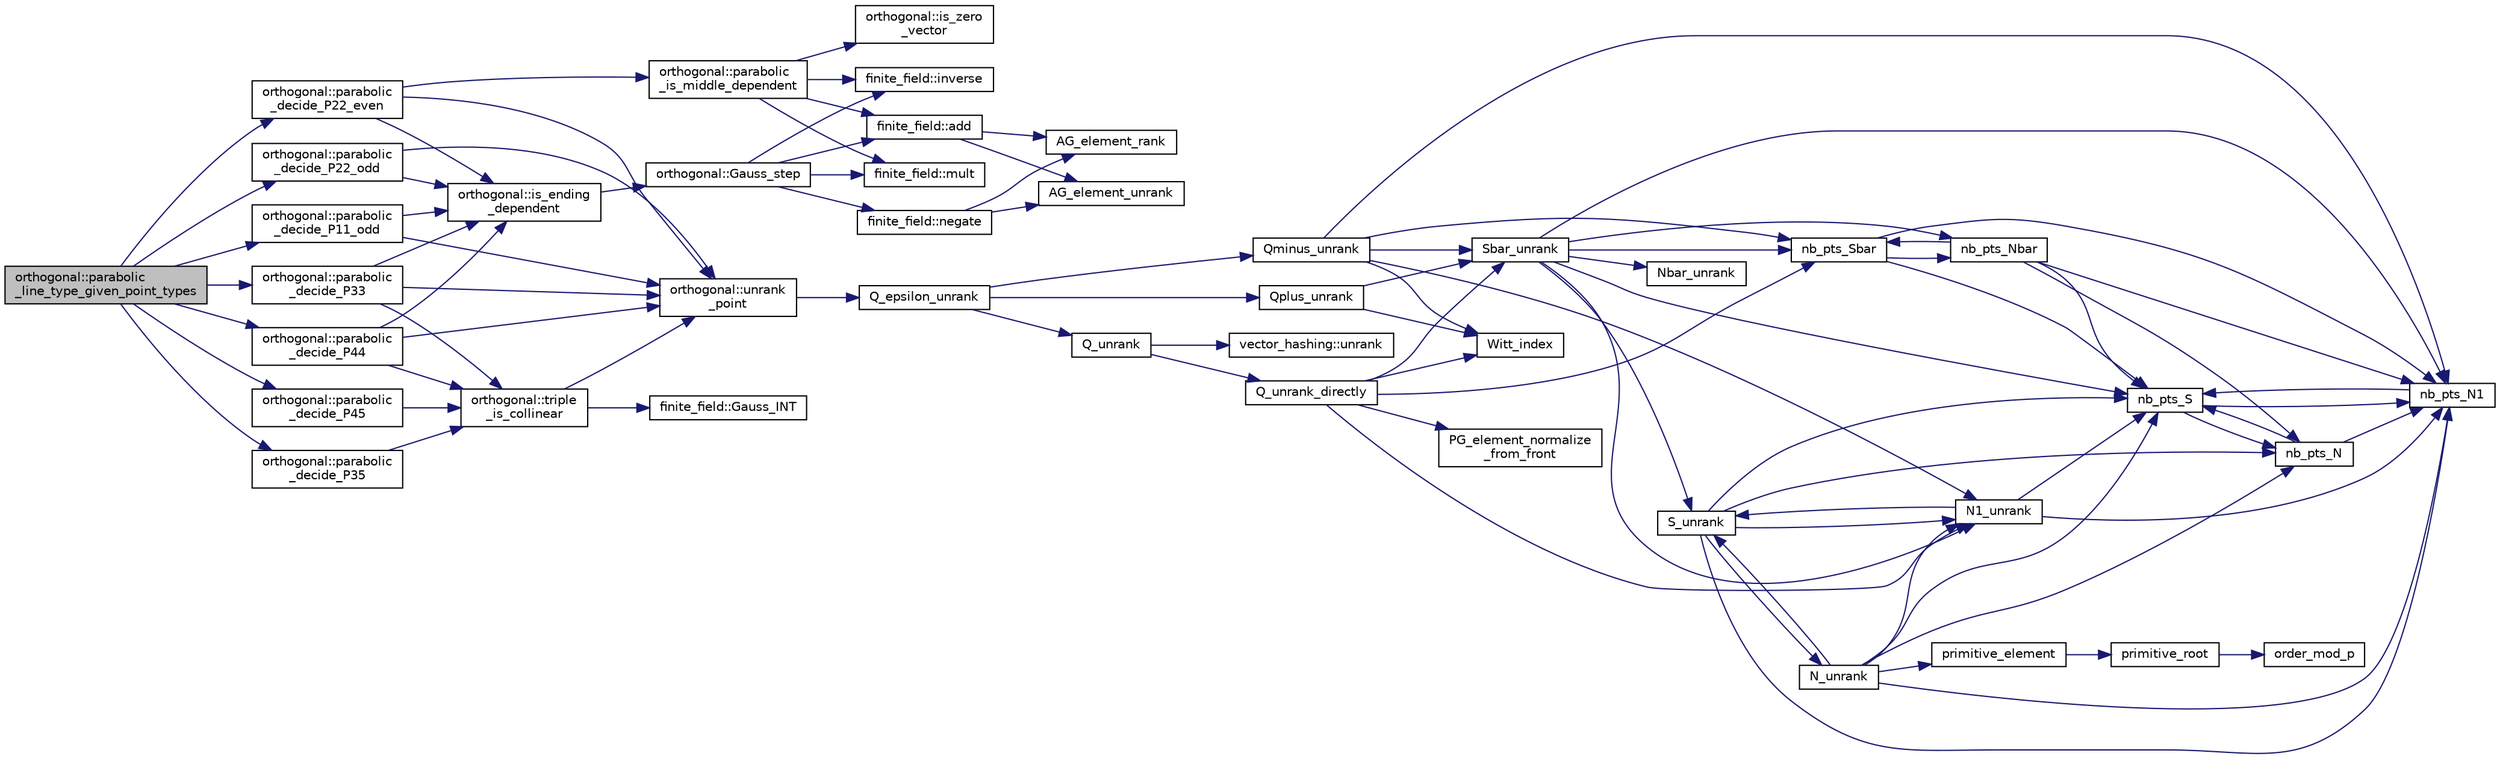 digraph "orthogonal::parabolic_line_type_given_point_types"
{
  edge [fontname="Helvetica",fontsize="10",labelfontname="Helvetica",labelfontsize="10"];
  node [fontname="Helvetica",fontsize="10",shape=record];
  rankdir="LR";
  Node19237 [label="orthogonal::parabolic\l_line_type_given_point_types",height=0.2,width=0.4,color="black", fillcolor="grey75", style="filled", fontcolor="black"];
  Node19237 -> Node19238 [color="midnightblue",fontsize="10",style="solid",fontname="Helvetica"];
  Node19238 [label="orthogonal::parabolic\l_decide_P11_odd",height=0.2,width=0.4,color="black", fillcolor="white", style="filled",URL="$d7/daa/classorthogonal.html#a332147c62a37d11f4c3bbb7e83437e29"];
  Node19238 -> Node19239 [color="midnightblue",fontsize="10",style="solid",fontname="Helvetica"];
  Node19239 [label="orthogonal::unrank\l_point",height=0.2,width=0.4,color="black", fillcolor="white", style="filled",URL="$d7/daa/classorthogonal.html#ab655117100f7c66c19817b84ac5ac0a0"];
  Node19239 -> Node19240 [color="midnightblue",fontsize="10",style="solid",fontname="Helvetica"];
  Node19240 [label="Q_epsilon_unrank",height=0.2,width=0.4,color="black", fillcolor="white", style="filled",URL="$d4/d67/geometry_8h.html#af162c4d30d4a6528299e37551c353e7b"];
  Node19240 -> Node19241 [color="midnightblue",fontsize="10",style="solid",fontname="Helvetica"];
  Node19241 [label="Q_unrank",height=0.2,width=0.4,color="black", fillcolor="white", style="filled",URL="$db/da0/lib_2foundations_2geometry_2orthogonal__points_8_c.html#a6d02923d5b54ef796934e753e6f5b65b"];
  Node19241 -> Node19242 [color="midnightblue",fontsize="10",style="solid",fontname="Helvetica"];
  Node19242 [label="vector_hashing::unrank",height=0.2,width=0.4,color="black", fillcolor="white", style="filled",URL="$d8/daa/classvector__hashing.html#abbebd3a96a6d27a34b9b49af99e2ed3d"];
  Node19241 -> Node19243 [color="midnightblue",fontsize="10",style="solid",fontname="Helvetica"];
  Node19243 [label="Q_unrank_directly",height=0.2,width=0.4,color="black", fillcolor="white", style="filled",URL="$db/da0/lib_2foundations_2geometry_2orthogonal__points_8_c.html#a105e7e72249e78fcf0785c69099d90ce"];
  Node19243 -> Node19244 [color="midnightblue",fontsize="10",style="solid",fontname="Helvetica"];
  Node19244 [label="Witt_index",height=0.2,width=0.4,color="black", fillcolor="white", style="filled",URL="$db/da0/lib_2foundations_2geometry_2orthogonal__points_8_c.html#ab3483ecb9859a6758f82b5327da50534"];
  Node19243 -> Node19245 [color="midnightblue",fontsize="10",style="solid",fontname="Helvetica"];
  Node19245 [label="nb_pts_Sbar",height=0.2,width=0.4,color="black", fillcolor="white", style="filled",URL="$db/da0/lib_2foundations_2geometry_2orthogonal__points_8_c.html#a986dda26505c9934c771578b084f67cc"];
  Node19245 -> Node19246 [color="midnightblue",fontsize="10",style="solid",fontname="Helvetica"];
  Node19246 [label="nb_pts_S",height=0.2,width=0.4,color="black", fillcolor="white", style="filled",URL="$db/da0/lib_2foundations_2geometry_2orthogonal__points_8_c.html#a9bc3dec6e722644d182738102c3e04f3"];
  Node19246 -> Node19247 [color="midnightblue",fontsize="10",style="solid",fontname="Helvetica"];
  Node19247 [label="nb_pts_N",height=0.2,width=0.4,color="black", fillcolor="white", style="filled",URL="$db/da0/lib_2foundations_2geometry_2orthogonal__points_8_c.html#a93e16898c27b1d1c0a6405a7b0615ba6"];
  Node19247 -> Node19246 [color="midnightblue",fontsize="10",style="solid",fontname="Helvetica"];
  Node19247 -> Node19248 [color="midnightblue",fontsize="10",style="solid",fontname="Helvetica"];
  Node19248 [label="nb_pts_N1",height=0.2,width=0.4,color="black", fillcolor="white", style="filled",URL="$db/da0/lib_2foundations_2geometry_2orthogonal__points_8_c.html#ae0f2e1c76523db67b4ec9629ccc35bc6"];
  Node19248 -> Node19246 [color="midnightblue",fontsize="10",style="solid",fontname="Helvetica"];
  Node19246 -> Node19248 [color="midnightblue",fontsize="10",style="solid",fontname="Helvetica"];
  Node19245 -> Node19249 [color="midnightblue",fontsize="10",style="solid",fontname="Helvetica"];
  Node19249 [label="nb_pts_Nbar",height=0.2,width=0.4,color="black", fillcolor="white", style="filled",URL="$db/da0/lib_2foundations_2geometry_2orthogonal__points_8_c.html#a51b4684a176c6841fd3cd6c34c684c2c"];
  Node19249 -> Node19245 [color="midnightblue",fontsize="10",style="solid",fontname="Helvetica"];
  Node19249 -> Node19247 [color="midnightblue",fontsize="10",style="solid",fontname="Helvetica"];
  Node19249 -> Node19246 [color="midnightblue",fontsize="10",style="solid",fontname="Helvetica"];
  Node19249 -> Node19248 [color="midnightblue",fontsize="10",style="solid",fontname="Helvetica"];
  Node19245 -> Node19248 [color="midnightblue",fontsize="10",style="solid",fontname="Helvetica"];
  Node19243 -> Node19250 [color="midnightblue",fontsize="10",style="solid",fontname="Helvetica"];
  Node19250 [label="Sbar_unrank",height=0.2,width=0.4,color="black", fillcolor="white", style="filled",URL="$db/da0/lib_2foundations_2geometry_2orthogonal__points_8_c.html#a65d9b9ccfff12dd92f4f4e8360701c98"];
  Node19250 -> Node19245 [color="midnightblue",fontsize="10",style="solid",fontname="Helvetica"];
  Node19250 -> Node19246 [color="midnightblue",fontsize="10",style="solid",fontname="Helvetica"];
  Node19250 -> Node19251 [color="midnightblue",fontsize="10",style="solid",fontname="Helvetica"];
  Node19251 [label="S_unrank",height=0.2,width=0.4,color="black", fillcolor="white", style="filled",URL="$db/da0/lib_2foundations_2geometry_2orthogonal__points_8_c.html#a18964a35af25f1b4a85f4eaeb1543d92"];
  Node19251 -> Node19246 [color="midnightblue",fontsize="10",style="solid",fontname="Helvetica"];
  Node19251 -> Node19247 [color="midnightblue",fontsize="10",style="solid",fontname="Helvetica"];
  Node19251 -> Node19248 [color="midnightblue",fontsize="10",style="solid",fontname="Helvetica"];
  Node19251 -> Node19252 [color="midnightblue",fontsize="10",style="solid",fontname="Helvetica"];
  Node19252 [label="N_unrank",height=0.2,width=0.4,color="black", fillcolor="white", style="filled",URL="$db/da0/lib_2foundations_2geometry_2orthogonal__points_8_c.html#ab79724bd19da3bc1b383550113f9d7aa"];
  Node19252 -> Node19246 [color="midnightblue",fontsize="10",style="solid",fontname="Helvetica"];
  Node19252 -> Node19247 [color="midnightblue",fontsize="10",style="solid",fontname="Helvetica"];
  Node19252 -> Node19251 [color="midnightblue",fontsize="10",style="solid",fontname="Helvetica"];
  Node19252 -> Node19248 [color="midnightblue",fontsize="10",style="solid",fontname="Helvetica"];
  Node19252 -> Node19253 [color="midnightblue",fontsize="10",style="solid",fontname="Helvetica"];
  Node19253 [label="N1_unrank",height=0.2,width=0.4,color="black", fillcolor="white", style="filled",URL="$db/da0/lib_2foundations_2geometry_2orthogonal__points_8_c.html#aa9427e27f7f207c1baff3a34cc5d78cf"];
  Node19253 -> Node19246 [color="midnightblue",fontsize="10",style="solid",fontname="Helvetica"];
  Node19253 -> Node19248 [color="midnightblue",fontsize="10",style="solid",fontname="Helvetica"];
  Node19253 -> Node19251 [color="midnightblue",fontsize="10",style="solid",fontname="Helvetica"];
  Node19252 -> Node19254 [color="midnightblue",fontsize="10",style="solid",fontname="Helvetica"];
  Node19254 [label="primitive_element",height=0.2,width=0.4,color="black", fillcolor="white", style="filled",URL="$db/da0/lib_2foundations_2geometry_2orthogonal__points_8_c.html#a97350390ec02c8cd9f54751708e28768"];
  Node19254 -> Node19255 [color="midnightblue",fontsize="10",style="solid",fontname="Helvetica"];
  Node19255 [label="primitive_root",height=0.2,width=0.4,color="black", fillcolor="white", style="filled",URL="$de/dc5/algebra__and__number__theory_8h.html#a0b6f7619d12ff2c4e60b852b820b0972"];
  Node19255 -> Node19256 [color="midnightblue",fontsize="10",style="solid",fontname="Helvetica"];
  Node19256 [label="order_mod_p",height=0.2,width=0.4,color="black", fillcolor="white", style="filled",URL="$df/dda/number__theory_8_c.html#aa38aa7e68ab81726a4462995135456b2"];
  Node19251 -> Node19253 [color="midnightblue",fontsize="10",style="solid",fontname="Helvetica"];
  Node19250 -> Node19249 [color="midnightblue",fontsize="10",style="solid",fontname="Helvetica"];
  Node19250 -> Node19248 [color="midnightblue",fontsize="10",style="solid",fontname="Helvetica"];
  Node19250 -> Node19257 [color="midnightblue",fontsize="10",style="solid",fontname="Helvetica"];
  Node19257 [label="Nbar_unrank",height=0.2,width=0.4,color="black", fillcolor="white", style="filled",URL="$db/da0/lib_2foundations_2geometry_2orthogonal__points_8_c.html#ad641d8fb061c898a2c18266e263fb278"];
  Node19250 -> Node19253 [color="midnightblue",fontsize="10",style="solid",fontname="Helvetica"];
  Node19243 -> Node19258 [color="midnightblue",fontsize="10",style="solid",fontname="Helvetica"];
  Node19258 [label="PG_element_normalize\l_from_front",height=0.2,width=0.4,color="black", fillcolor="white", style="filled",URL="$d4/d67/geometry_8h.html#af675caf5f9975573455c8d93cb56bf95"];
  Node19243 -> Node19253 [color="midnightblue",fontsize="10",style="solid",fontname="Helvetica"];
  Node19240 -> Node19259 [color="midnightblue",fontsize="10",style="solid",fontname="Helvetica"];
  Node19259 [label="Qplus_unrank",height=0.2,width=0.4,color="black", fillcolor="white", style="filled",URL="$db/da0/lib_2foundations_2geometry_2orthogonal__points_8_c.html#ad50512edd586919700e033744b4a03c8"];
  Node19259 -> Node19244 [color="midnightblue",fontsize="10",style="solid",fontname="Helvetica"];
  Node19259 -> Node19250 [color="midnightblue",fontsize="10",style="solid",fontname="Helvetica"];
  Node19240 -> Node19260 [color="midnightblue",fontsize="10",style="solid",fontname="Helvetica"];
  Node19260 [label="Qminus_unrank",height=0.2,width=0.4,color="black", fillcolor="white", style="filled",URL="$db/da0/lib_2foundations_2geometry_2orthogonal__points_8_c.html#ac2dd18f435ab479095b836a483c12c7d"];
  Node19260 -> Node19244 [color="midnightblue",fontsize="10",style="solid",fontname="Helvetica"];
  Node19260 -> Node19245 [color="midnightblue",fontsize="10",style="solid",fontname="Helvetica"];
  Node19260 -> Node19250 [color="midnightblue",fontsize="10",style="solid",fontname="Helvetica"];
  Node19260 -> Node19248 [color="midnightblue",fontsize="10",style="solid",fontname="Helvetica"];
  Node19260 -> Node19253 [color="midnightblue",fontsize="10",style="solid",fontname="Helvetica"];
  Node19238 -> Node19261 [color="midnightblue",fontsize="10",style="solid",fontname="Helvetica"];
  Node19261 [label="orthogonal::is_ending\l_dependent",height=0.2,width=0.4,color="black", fillcolor="white", style="filled",URL="$d7/daa/classorthogonal.html#ac73b14e7da4d8a1a84750c345dfabd99"];
  Node19261 -> Node19262 [color="midnightblue",fontsize="10",style="solid",fontname="Helvetica"];
  Node19262 [label="orthogonal::Gauss_step",height=0.2,width=0.4,color="black", fillcolor="white", style="filled",URL="$d7/daa/classorthogonal.html#acc98650297e4c16a55f881780df18ff1"];
  Node19262 -> Node19263 [color="midnightblue",fontsize="10",style="solid",fontname="Helvetica"];
  Node19263 [label="finite_field::negate",height=0.2,width=0.4,color="black", fillcolor="white", style="filled",URL="$df/d5a/classfinite__field.html#aa9d798298f25d4a9262b5bc5f1733e31"];
  Node19263 -> Node19264 [color="midnightblue",fontsize="10",style="solid",fontname="Helvetica"];
  Node19264 [label="AG_element_unrank",height=0.2,width=0.4,color="black", fillcolor="white", style="filled",URL="$d4/d67/geometry_8h.html#a4a33b86c87b2879b97cfa1327abe2885"];
  Node19263 -> Node19265 [color="midnightblue",fontsize="10",style="solid",fontname="Helvetica"];
  Node19265 [label="AG_element_rank",height=0.2,width=0.4,color="black", fillcolor="white", style="filled",URL="$d4/d67/geometry_8h.html#ab2ac908d07dd8038fd996e26bdc75c17"];
  Node19262 -> Node19266 [color="midnightblue",fontsize="10",style="solid",fontname="Helvetica"];
  Node19266 [label="finite_field::mult",height=0.2,width=0.4,color="black", fillcolor="white", style="filled",URL="$df/d5a/classfinite__field.html#a24fb5917aa6d4d656fd855b7f44a13b0"];
  Node19262 -> Node19267 [color="midnightblue",fontsize="10",style="solid",fontname="Helvetica"];
  Node19267 [label="finite_field::inverse",height=0.2,width=0.4,color="black", fillcolor="white", style="filled",URL="$df/d5a/classfinite__field.html#a69f2a12c01e70b7ce2d115c5221c9cdd"];
  Node19262 -> Node19268 [color="midnightblue",fontsize="10",style="solid",fontname="Helvetica"];
  Node19268 [label="finite_field::add",height=0.2,width=0.4,color="black", fillcolor="white", style="filled",URL="$df/d5a/classfinite__field.html#a8f12328a27500f3c7be0c849ebbc9d14"];
  Node19268 -> Node19264 [color="midnightblue",fontsize="10",style="solid",fontname="Helvetica"];
  Node19268 -> Node19265 [color="midnightblue",fontsize="10",style="solid",fontname="Helvetica"];
  Node19237 -> Node19269 [color="midnightblue",fontsize="10",style="solid",fontname="Helvetica"];
  Node19269 [label="orthogonal::parabolic\l_decide_P22_even",height=0.2,width=0.4,color="black", fillcolor="white", style="filled",URL="$d7/daa/classorthogonal.html#ae129c5beaabede756c4387aeb9c81854"];
  Node19269 -> Node19239 [color="midnightblue",fontsize="10",style="solid",fontname="Helvetica"];
  Node19269 -> Node19261 [color="midnightblue",fontsize="10",style="solid",fontname="Helvetica"];
  Node19269 -> Node19270 [color="midnightblue",fontsize="10",style="solid",fontname="Helvetica"];
  Node19270 [label="orthogonal::parabolic\l_is_middle_dependent",height=0.2,width=0.4,color="black", fillcolor="white", style="filled",URL="$d7/daa/classorthogonal.html#a750ba345c730b319d4cc9d430cd092d3"];
  Node19270 -> Node19266 [color="midnightblue",fontsize="10",style="solid",fontname="Helvetica"];
  Node19270 -> Node19267 [color="midnightblue",fontsize="10",style="solid",fontname="Helvetica"];
  Node19270 -> Node19268 [color="midnightblue",fontsize="10",style="solid",fontname="Helvetica"];
  Node19270 -> Node19271 [color="midnightblue",fontsize="10",style="solid",fontname="Helvetica"];
  Node19271 [label="orthogonal::is_zero\l_vector",height=0.2,width=0.4,color="black", fillcolor="white", style="filled",URL="$d7/daa/classorthogonal.html#ab35d1fb0ed48ceb00d4484bf8e38f1cb"];
  Node19237 -> Node19272 [color="midnightblue",fontsize="10",style="solid",fontname="Helvetica"];
  Node19272 [label="orthogonal::parabolic\l_decide_P22_odd",height=0.2,width=0.4,color="black", fillcolor="white", style="filled",URL="$d7/daa/classorthogonal.html#a621c30eb1f8131e8b29b240bd0a2b051"];
  Node19272 -> Node19239 [color="midnightblue",fontsize="10",style="solid",fontname="Helvetica"];
  Node19272 -> Node19261 [color="midnightblue",fontsize="10",style="solid",fontname="Helvetica"];
  Node19237 -> Node19273 [color="midnightblue",fontsize="10",style="solid",fontname="Helvetica"];
  Node19273 [label="orthogonal::parabolic\l_decide_P33",height=0.2,width=0.4,color="black", fillcolor="white", style="filled",URL="$d7/daa/classorthogonal.html#ab6af5eb5e517bf200419ae2cb0995f03"];
  Node19273 -> Node19239 [color="midnightblue",fontsize="10",style="solid",fontname="Helvetica"];
  Node19273 -> Node19261 [color="midnightblue",fontsize="10",style="solid",fontname="Helvetica"];
  Node19273 -> Node19274 [color="midnightblue",fontsize="10",style="solid",fontname="Helvetica"];
  Node19274 [label="orthogonal::triple\l_is_collinear",height=0.2,width=0.4,color="black", fillcolor="white", style="filled",URL="$d7/daa/classorthogonal.html#a85cf2656074b3977032a6bf975475b37"];
  Node19274 -> Node19239 [color="midnightblue",fontsize="10",style="solid",fontname="Helvetica"];
  Node19274 -> Node19275 [color="midnightblue",fontsize="10",style="solid",fontname="Helvetica"];
  Node19275 [label="finite_field::Gauss_INT",height=0.2,width=0.4,color="black", fillcolor="white", style="filled",URL="$df/d5a/classfinite__field.html#adb676d2e80341b53751326e3a58beb11"];
  Node19237 -> Node19276 [color="midnightblue",fontsize="10",style="solid",fontname="Helvetica"];
  Node19276 [label="orthogonal::parabolic\l_decide_P35",height=0.2,width=0.4,color="black", fillcolor="white", style="filled",URL="$d7/daa/classorthogonal.html#a6f9b23e5b47b2864052ee6e66775c904"];
  Node19276 -> Node19274 [color="midnightblue",fontsize="10",style="solid",fontname="Helvetica"];
  Node19237 -> Node19277 [color="midnightblue",fontsize="10",style="solid",fontname="Helvetica"];
  Node19277 [label="orthogonal::parabolic\l_decide_P44",height=0.2,width=0.4,color="black", fillcolor="white", style="filled",URL="$d7/daa/classorthogonal.html#a921eec6bede3574fd47497377a82c252"];
  Node19277 -> Node19239 [color="midnightblue",fontsize="10",style="solid",fontname="Helvetica"];
  Node19277 -> Node19261 [color="midnightblue",fontsize="10",style="solid",fontname="Helvetica"];
  Node19277 -> Node19274 [color="midnightblue",fontsize="10",style="solid",fontname="Helvetica"];
  Node19237 -> Node19278 [color="midnightblue",fontsize="10",style="solid",fontname="Helvetica"];
  Node19278 [label="orthogonal::parabolic\l_decide_P45",height=0.2,width=0.4,color="black", fillcolor="white", style="filled",URL="$d7/daa/classorthogonal.html#ae35e876043cbef583d29b82fd1c73bce"];
  Node19278 -> Node19274 [color="midnightblue",fontsize="10",style="solid",fontname="Helvetica"];
}
